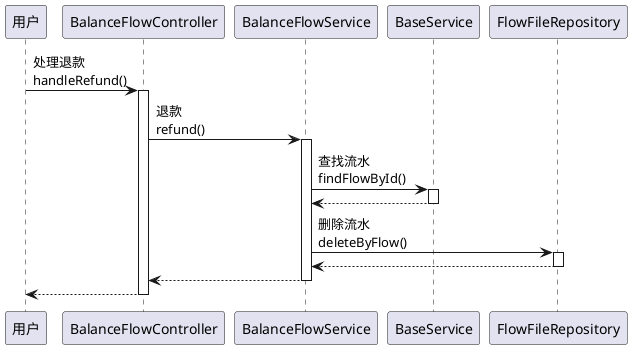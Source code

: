 @startuml
participant 用户
用户 -> BalanceFlowController : 处理退款\nhandleRefund()
activate BalanceFlowController
BalanceFlowController -> BalanceFlowService : 退款\nrefund()
activate BalanceFlowService
BalanceFlowService -> BaseService : 查找流水\nfindFlowById()
activate BaseService
BaseService --> BalanceFlowService
deactivate BaseService
BalanceFlowService -> FlowFileRepository : 删除流水\ndeleteByFlow()
activate FlowFileRepository
FlowFileRepository --> BalanceFlowService
deactivate FlowFileRepository
BalanceFlowService --> BalanceFlowController
deactivate BalanceFlowService
return
@enduml